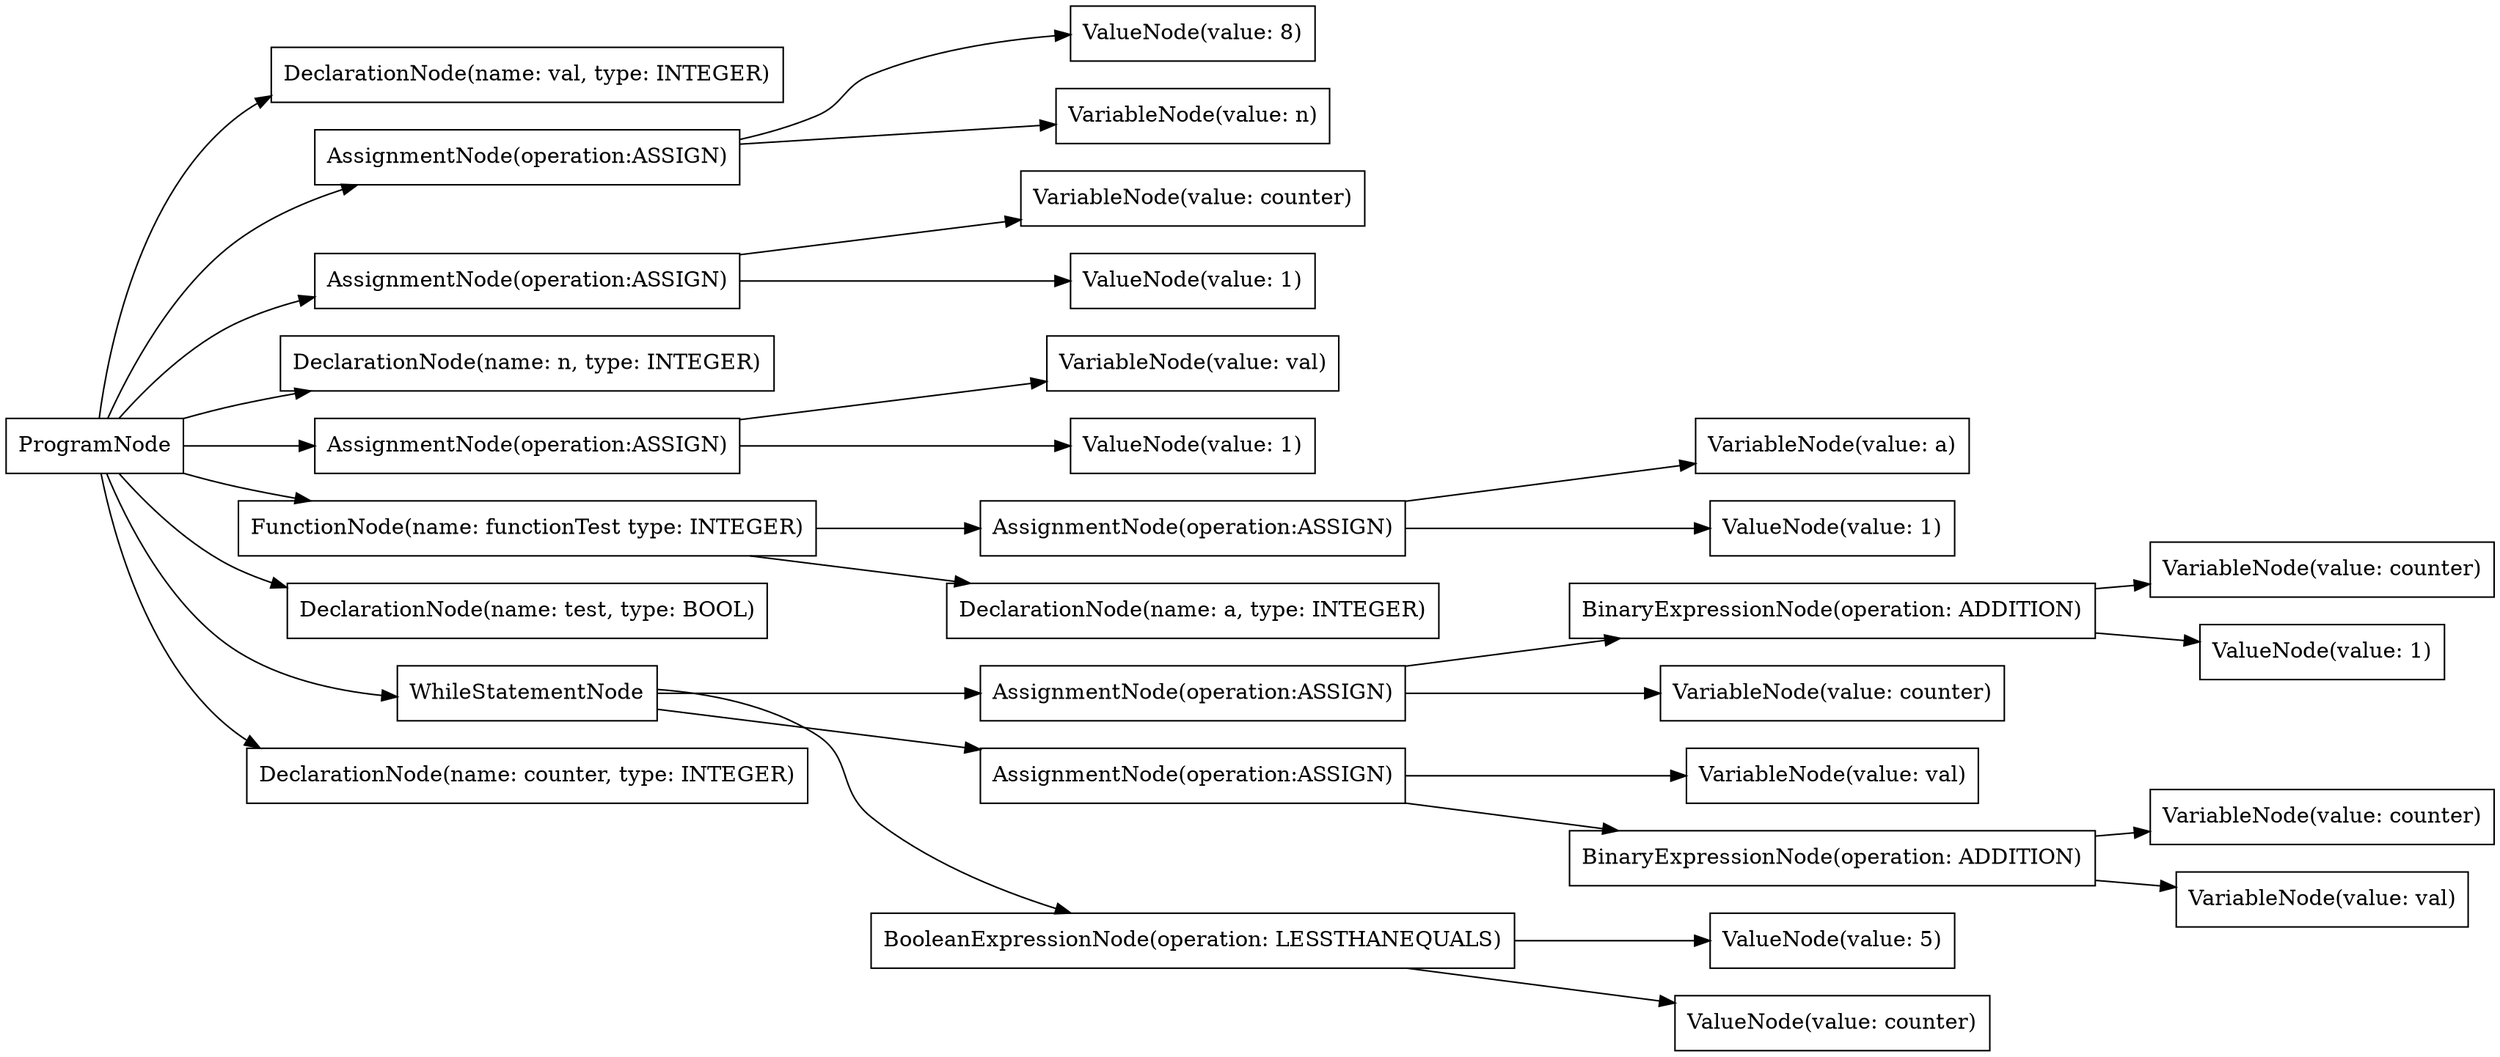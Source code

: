 digraph G {
rankdir=LR
"a6aae42f-f2d4-47e8-8720-0b60cbef6cd6" [label="VariableNode(value: counter)" shape="box"];
"dba567da-0796-49ac-bfee-46a8832f21a8" [label="AssignmentNode(operation:ASSIGN)" shape="box"];
"9562c9d7-33f7-436f-b0fd-26cb10ce90d0" [label="DeclarationNode(name: a, type: INTEGER)" shape="box"];
"b8f59734-86a3-42f4-a3df-2173dc5e8961" [label="VariableNode(value: val)" shape="box"];
"d1224dda-33b8-4154-9330-8b6b8f9753d0" [label="AssignmentNode(operation:ASSIGN)" shape="box"];
"1ef46520-9207-446d-8b92-294060ec34ca" [label="DeclarationNode(name: val, type: INTEGER)" shape="box"];
"7a727f00-e200-4d1e-9d38-235305080884" [label="VariableNode(value: counter)" shape="box"];
"2ca65ab7-af0a-430d-8fd9-dc7cb6f053cf" [label="AssignmentNode(operation:ASSIGN)" shape="box"];
"bceeac9a-6efc-4092-b18b-98ac20b02f41" [label="VariableNode(value: val)" shape="box"];
"243c51b7-8fda-411d-882a-c39b46f14ec1" [label="AssignmentNode(operation:ASSIGN)" shape="box"];
"93b3dc79-7d9d-469c-8513-246103486661" [label="VariableNode(value: counter)" shape="box"];
"6defaf14-cebd-4363-9f88-3fb8053e54be" [label="AssignmentNode(operation:ASSIGN)" shape="box"];
"dad57ef6-b611-42f3-b7d8-be2dfa8e8eec" [label="ValueNode(value: 5)" shape="box"];
"0aaad97c-e106-42b9-b808-637a9ef1e933" [label="BinaryExpressionNode(operation: ADDITION)" shape="box"];
"d4b9233b-3b8b-4d69-b1df-8c3e80188cc4" [label="ValueNode(value: 1)" shape="box"];
"8e8168ca-5d1b-4629-ba4f-aeb0cc6eb1b7" [label="ValueNode(value: 8)" shape="box"];
"2eeb7d9b-212f-429c-883c-13d418d4e61e" [label="VariableNode(value: a)" shape="box"];
"284975a5-097c-4ce4-90ec-ce14b44d5b20" [label="ValueNode(value: 1)" shape="box"];
"15d20879-5de4-4d49-b023-6ee0ae36a5d0" [label="BooleanExpressionNode(operation: LESSTHANEQUALS)" shape="box"];
"e8f10aac-44ed-4133-abf1-fad904dd2c53" [label="ProgramNode" shape="box"];
"44fb4525-0d5e-447d-a8eb-9368a086b610" [label="DeclarationNode(name: n, type: INTEGER)" shape="box"];
"f9bece92-9128-4cf9-a38c-813c55527ef7" [label="VariableNode(value: counter)" shape="box"];
"dbc70028-a4f8-43d4-8951-33284d140bc5" [label="ValueNode(value: 1)" shape="box"];
"36da140f-a06a-4caf-9fde-e04e6080442c" [label="BinaryExpressionNode(operation: ADDITION)" shape="box"];
"abe0edd1-ff05-4dde-b08f-c194ca86d6d9" [label="VariableNode(value: val)" shape="box"];
"4ad25164-9c69-419f-81ab-6854030abbc5" [label="AssignmentNode(operation:ASSIGN)" shape="box"];
"daf774b6-4119-4e2d-9659-f4e5b700de7b" [label="ValueNode(value: 1)" shape="box"];
"a6084420-0082-47ec-a057-3fec57def397" [label="FunctionNode(name: functionTest type: INTEGER)" shape="box"];
"20e18148-7553-4059-a172-fc657017c157" [label="VariableNode(value: n)" shape="box"];
"576cd115-a578-450c-8348-ba79801b1d11" [label="DeclarationNode(name: test, type: BOOL)" shape="box"];
"5ef29d01-216c-4f48-8d22-49bac4be0308" [label="WhileStatementNode" shape="box"];
"f5b3269d-2ae6-49b6-ba87-7b6f2aa2ec4d" [label="ValueNode(value: counter)" shape="box"];
"5383793b-18af-4e12-818c-b228a0cf6651" [label="DeclarationNode(name: counter, type: INTEGER)" shape="box"];
"e8f10aac-44ed-4133-abf1-fad904dd2c53" -> "44fb4525-0d5e-447d-a8eb-9368a086b610";
"e8f10aac-44ed-4133-abf1-fad904dd2c53" -> "1ef46520-9207-446d-8b92-294060ec34ca";
"e8f10aac-44ed-4133-abf1-fad904dd2c53" -> "5383793b-18af-4e12-818c-b228a0cf6651";
"e8f10aac-44ed-4133-abf1-fad904dd2c53" -> "576cd115-a578-450c-8348-ba79801b1d11";
"e8f10aac-44ed-4133-abf1-fad904dd2c53" -> "a6084420-0082-47ec-a057-3fec57def397";
"a6084420-0082-47ec-a057-3fec57def397" -> "9562c9d7-33f7-436f-b0fd-26cb10ce90d0";
"a6084420-0082-47ec-a057-3fec57def397" -> "dba567da-0796-49ac-bfee-46a8832f21a8";
"dba567da-0796-49ac-bfee-46a8832f21a8" -> "2eeb7d9b-212f-429c-883c-13d418d4e61e";
"dba567da-0796-49ac-bfee-46a8832f21a8" -> "daf774b6-4119-4e2d-9659-f4e5b700de7b";
"e8f10aac-44ed-4133-abf1-fad904dd2c53" -> "2ca65ab7-af0a-430d-8fd9-dc7cb6f053cf";
"2ca65ab7-af0a-430d-8fd9-dc7cb6f053cf" -> "20e18148-7553-4059-a172-fc657017c157";
"2ca65ab7-af0a-430d-8fd9-dc7cb6f053cf" -> "8e8168ca-5d1b-4629-ba4f-aeb0cc6eb1b7";
"e8f10aac-44ed-4133-abf1-fad904dd2c53" -> "4ad25164-9c69-419f-81ab-6854030abbc5";
"4ad25164-9c69-419f-81ab-6854030abbc5" -> "b8f59734-86a3-42f4-a3df-2173dc5e8961";
"4ad25164-9c69-419f-81ab-6854030abbc5" -> "284975a5-097c-4ce4-90ec-ce14b44d5b20";
"e8f10aac-44ed-4133-abf1-fad904dd2c53" -> "6defaf14-cebd-4363-9f88-3fb8053e54be";
"6defaf14-cebd-4363-9f88-3fb8053e54be" -> "93b3dc79-7d9d-469c-8513-246103486661";
"6defaf14-cebd-4363-9f88-3fb8053e54be" -> "dbc70028-a4f8-43d4-8951-33284d140bc5";
"e8f10aac-44ed-4133-abf1-fad904dd2c53" -> "5ef29d01-216c-4f48-8d22-49bac4be0308";
"5ef29d01-216c-4f48-8d22-49bac4be0308" -> "15d20879-5de4-4d49-b023-6ee0ae36a5d0";
"15d20879-5de4-4d49-b023-6ee0ae36a5d0" -> "f5b3269d-2ae6-49b6-ba87-7b6f2aa2ec4d";
"15d20879-5de4-4d49-b023-6ee0ae36a5d0" -> "dad57ef6-b611-42f3-b7d8-be2dfa8e8eec";
"5ef29d01-216c-4f48-8d22-49bac4be0308" -> "243c51b7-8fda-411d-882a-c39b46f14ec1";
"243c51b7-8fda-411d-882a-c39b46f14ec1" -> "bceeac9a-6efc-4092-b18b-98ac20b02f41";
"243c51b7-8fda-411d-882a-c39b46f14ec1" -> "36da140f-a06a-4caf-9fde-e04e6080442c";
"36da140f-a06a-4caf-9fde-e04e6080442c" -> "abe0edd1-ff05-4dde-b08f-c194ca86d6d9";
"36da140f-a06a-4caf-9fde-e04e6080442c" -> "a6aae42f-f2d4-47e8-8720-0b60cbef6cd6";
"5ef29d01-216c-4f48-8d22-49bac4be0308" -> "d1224dda-33b8-4154-9330-8b6b8f9753d0";
"d1224dda-33b8-4154-9330-8b6b8f9753d0" -> "f9bece92-9128-4cf9-a38c-813c55527ef7";
"d1224dda-33b8-4154-9330-8b6b8f9753d0" -> "0aaad97c-e106-42b9-b808-637a9ef1e933";
"0aaad97c-e106-42b9-b808-637a9ef1e933" -> "7a727f00-e200-4d1e-9d38-235305080884";
"0aaad97c-e106-42b9-b808-637a9ef1e933" -> "d4b9233b-3b8b-4d69-b1df-8c3e80188cc4";
}